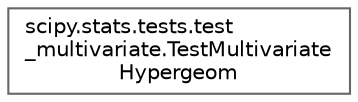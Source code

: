 digraph "Graphical Class Hierarchy"
{
 // LATEX_PDF_SIZE
  bgcolor="transparent";
  edge [fontname=Helvetica,fontsize=10,labelfontname=Helvetica,labelfontsize=10];
  node [fontname=Helvetica,fontsize=10,shape=box,height=0.2,width=0.4];
  rankdir="LR";
  Node0 [id="Node000000",label="scipy.stats.tests.test\l_multivariate.TestMultivariate\lHypergeom",height=0.2,width=0.4,color="grey40", fillcolor="white", style="filled",URL="$d3/d11/classscipy_1_1stats_1_1tests_1_1test__multivariate_1_1TestMultivariateHypergeom.html",tooltip=" "];
}
